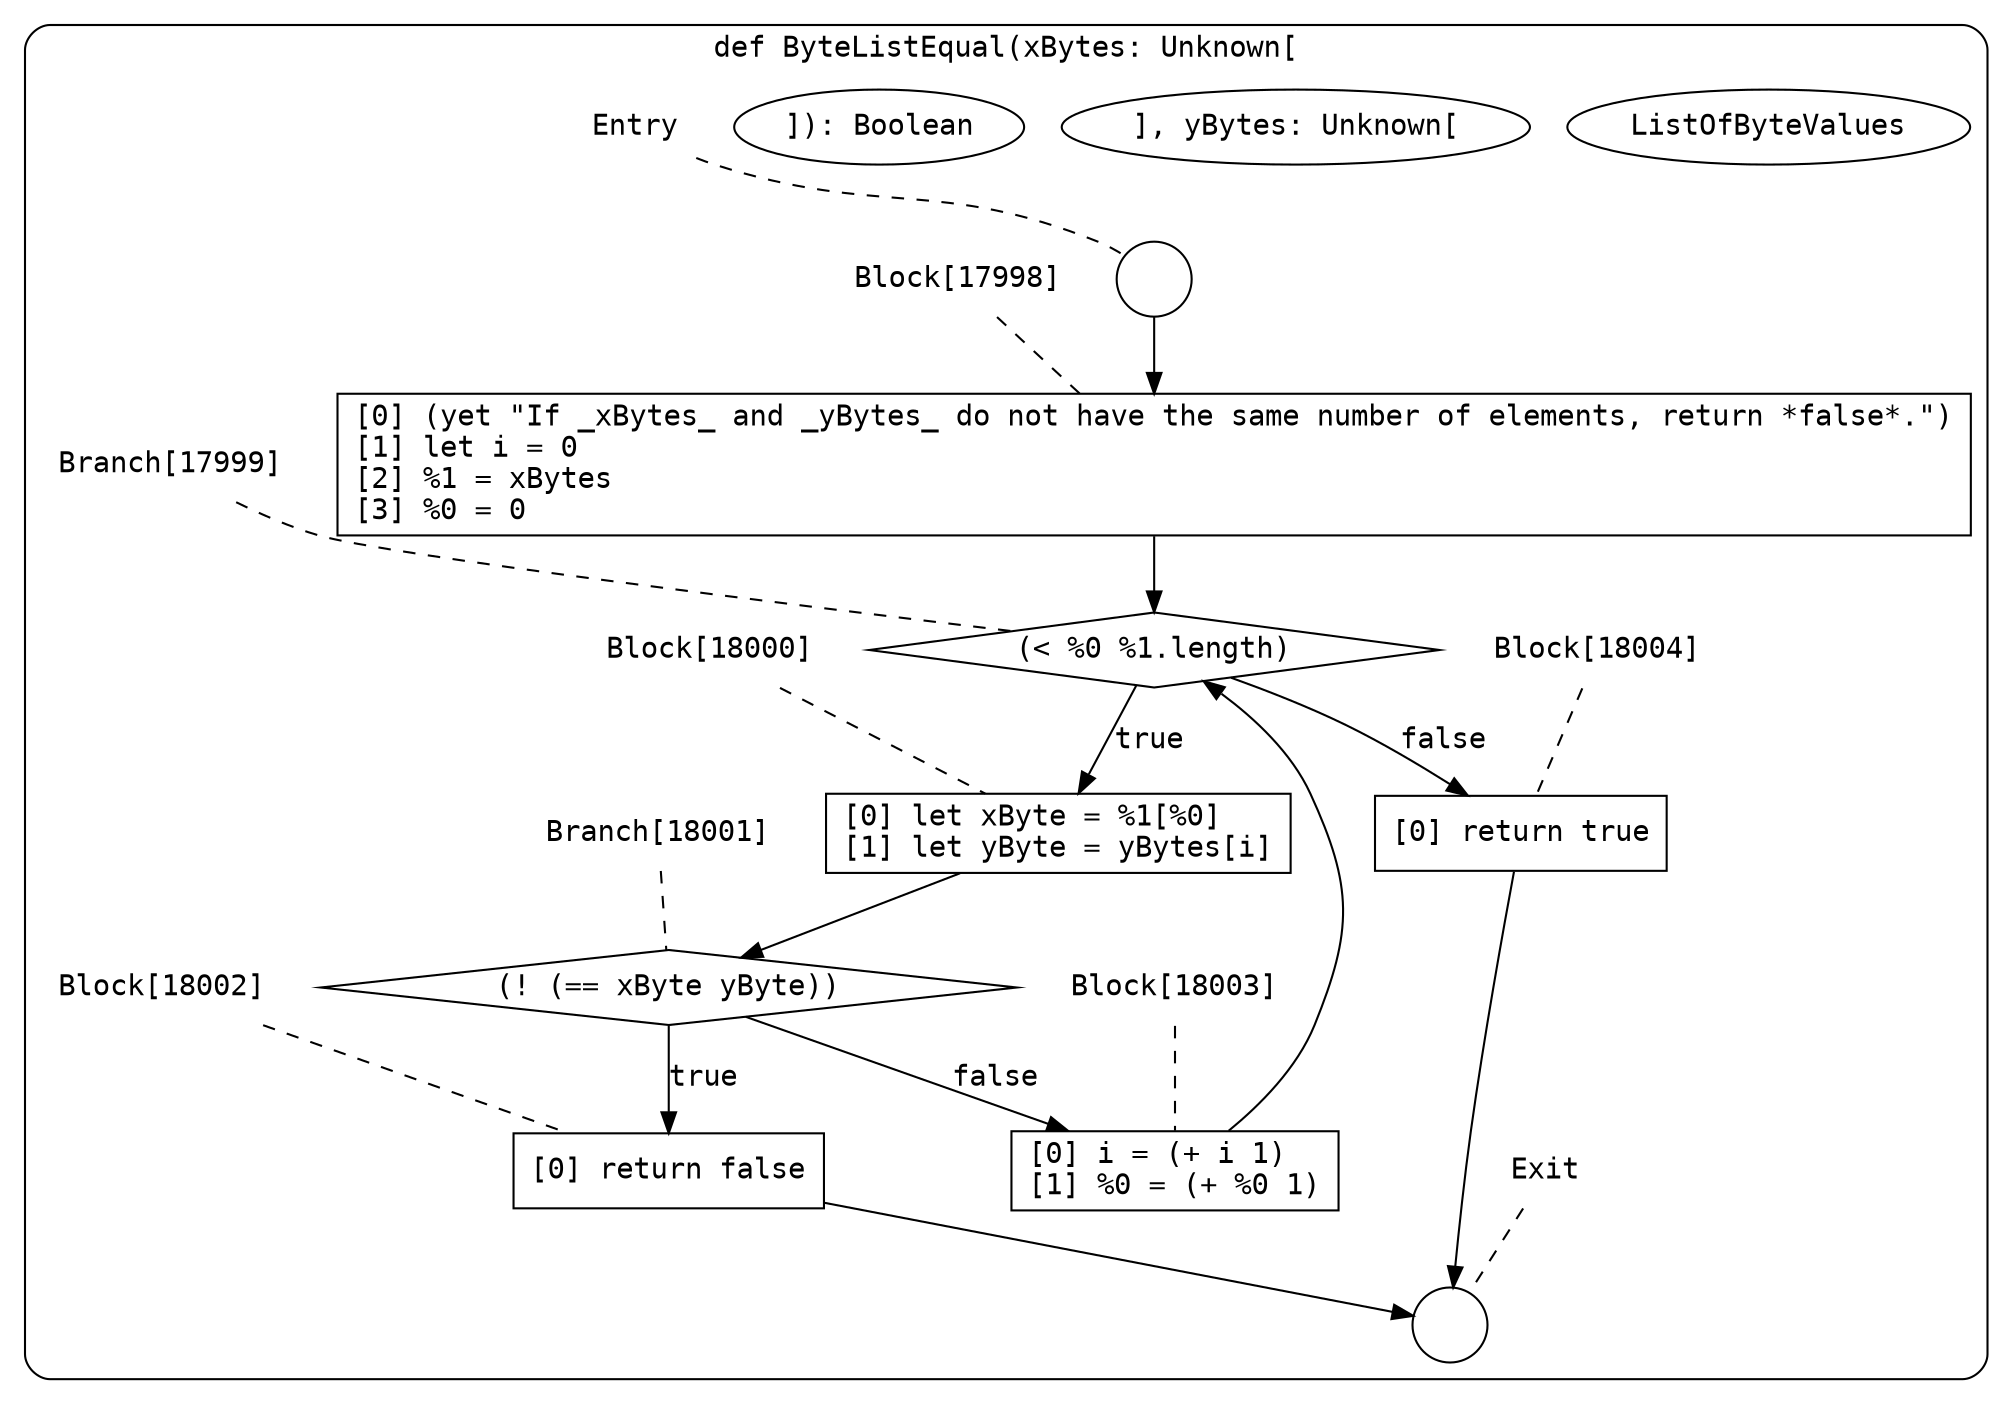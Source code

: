 digraph {
  graph [fontname = "Consolas"]
  node [fontname = "Consolas"]
  edge [fontname = "Consolas"]
  subgraph cluster2532 {
    label = "def ByteListEqual(xBytes: Unknown["ListOfByteValues"], yBytes: Unknown["ListOfByteValues"]): Boolean"
    style = rounded
    cluster2532_entry_name [shape=none, label=<<font color="black">Entry</font>>]
    cluster2532_entry_name -> cluster2532_entry [arrowhead=none, color="black", style=dashed]
    cluster2532_entry [shape=circle label=" " color="black" fillcolor="white" style=filled]
    cluster2532_entry -> node17998 [color="black"]
    cluster2532_exit_name [shape=none, label=<<font color="black">Exit</font>>]
    cluster2532_exit_name -> cluster2532_exit [arrowhead=none, color="black", style=dashed]
    cluster2532_exit [shape=circle label=" " color="black" fillcolor="white" style=filled]
    node17998_name [shape=none, label=<<font color="black">Block[17998]</font>>]
    node17998_name -> node17998 [arrowhead=none, color="black", style=dashed]
    node17998 [shape=box, label=<<font color="black">[0] (yet &quot;If _xBytes_ and _yBytes_ do not have the same number of elements, return *false*.&quot;)<BR ALIGN="LEFT"/>[1] let i = 0<BR ALIGN="LEFT"/>[2] %1 = xBytes<BR ALIGN="LEFT"/>[3] %0 = 0<BR ALIGN="LEFT"/></font>> color="black" fillcolor="white", style=filled]
    node17998 -> node17999 [color="black"]
    node17999_name [shape=none, label=<<font color="black">Branch[17999]</font>>]
    node17999_name -> node17999 [arrowhead=none, color="black", style=dashed]
    node17999 [shape=diamond, label=<<font color="black">(&lt; %0 %1.length)</font>> color="black" fillcolor="white", style=filled]
    node17999 -> node18000 [label=<<font color="black">true</font>> color="black"]
    node17999 -> node18004 [label=<<font color="black">false</font>> color="black"]
    node18000_name [shape=none, label=<<font color="black">Block[18000]</font>>]
    node18000_name -> node18000 [arrowhead=none, color="black", style=dashed]
    node18000 [shape=box, label=<<font color="black">[0] let xByte = %1[%0]<BR ALIGN="LEFT"/>[1] let yByte = yBytes[i]<BR ALIGN="LEFT"/></font>> color="black" fillcolor="white", style=filled]
    node18000 -> node18001 [color="black"]
    node18004_name [shape=none, label=<<font color="black">Block[18004]</font>>]
    node18004_name -> node18004 [arrowhead=none, color="black", style=dashed]
    node18004 [shape=box, label=<<font color="black">[0] return true<BR ALIGN="LEFT"/></font>> color="black" fillcolor="white", style=filled]
    node18004 -> cluster2532_exit [color="black"]
    node18001_name [shape=none, label=<<font color="black">Branch[18001]</font>>]
    node18001_name -> node18001 [arrowhead=none, color="black", style=dashed]
    node18001 [shape=diamond, label=<<font color="black">(! (== xByte yByte))</font>> color="black" fillcolor="white", style=filled]
    node18001 -> node18002 [label=<<font color="black">true</font>> color="black"]
    node18001 -> node18003 [label=<<font color="black">false</font>> color="black"]
    node18002_name [shape=none, label=<<font color="black">Block[18002]</font>>]
    node18002_name -> node18002 [arrowhead=none, color="black", style=dashed]
    node18002 [shape=box, label=<<font color="black">[0] return false<BR ALIGN="LEFT"/></font>> color="black" fillcolor="white", style=filled]
    node18002 -> cluster2532_exit [color="black"]
    node18003_name [shape=none, label=<<font color="black">Block[18003]</font>>]
    node18003_name -> node18003 [arrowhead=none, color="black", style=dashed]
    node18003 [shape=box, label=<<font color="black">[0] i = (+ i 1)<BR ALIGN="LEFT"/>[1] %0 = (+ %0 1)<BR ALIGN="LEFT"/></font>> color="black" fillcolor="white", style=filled]
    node18003 -> node17999 [color="black"]
  }
}